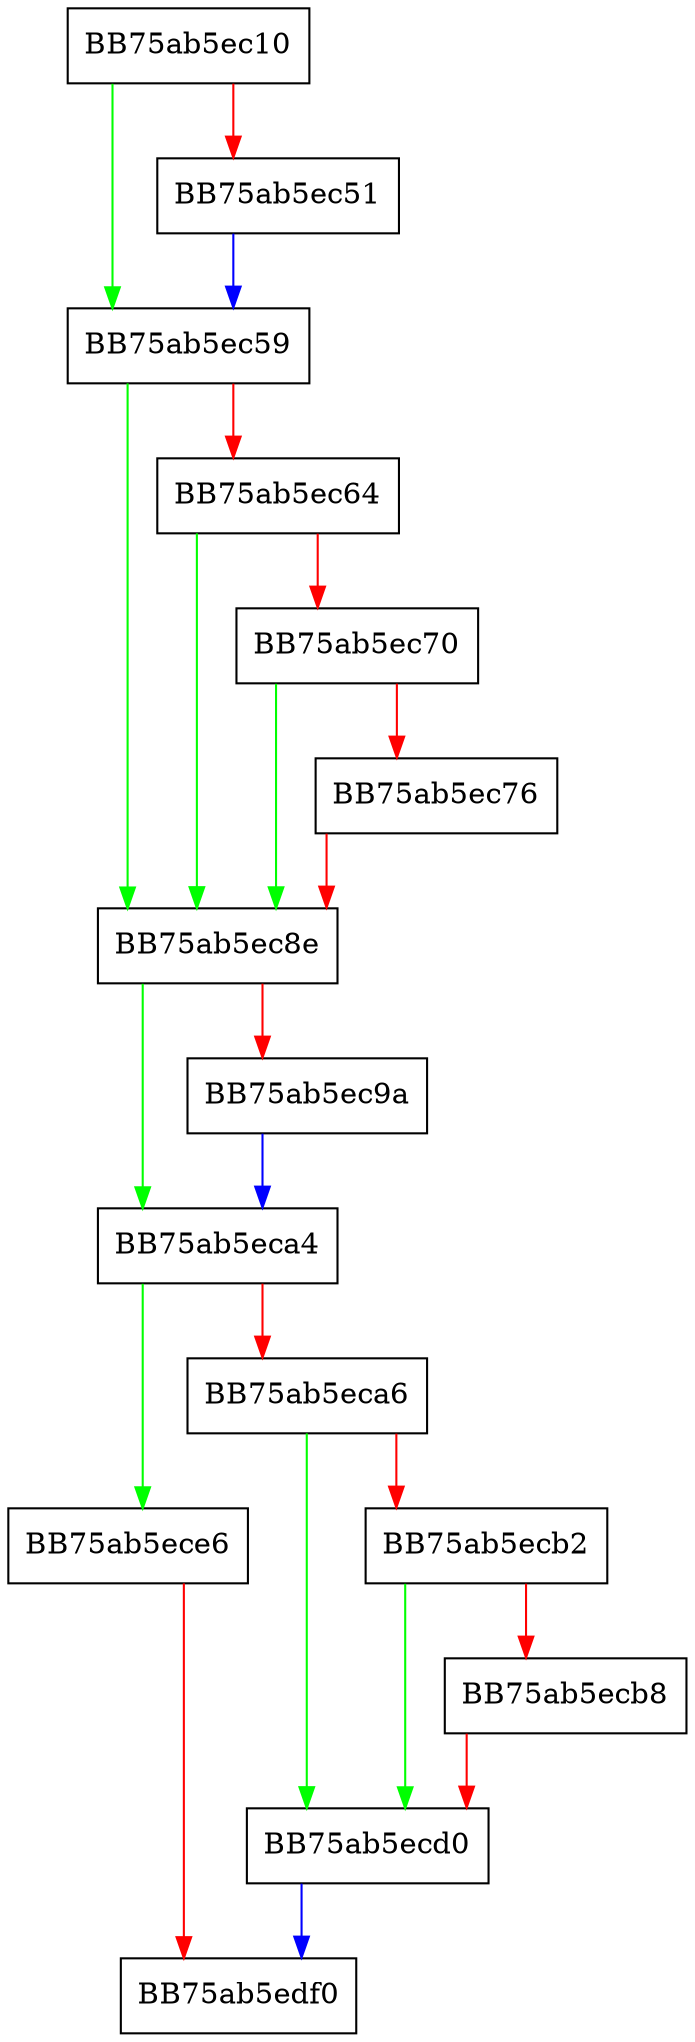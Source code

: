 digraph SQLiteWrapper_init_module {
  node [shape="box"];
  graph [splines=ortho];
  BB75ab5ec10 -> BB75ab5ec59 [color="green"];
  BB75ab5ec10 -> BB75ab5ec51 [color="red"];
  BB75ab5ec51 -> BB75ab5ec59 [color="blue"];
  BB75ab5ec59 -> BB75ab5ec8e [color="green"];
  BB75ab5ec59 -> BB75ab5ec64 [color="red"];
  BB75ab5ec64 -> BB75ab5ec8e [color="green"];
  BB75ab5ec64 -> BB75ab5ec70 [color="red"];
  BB75ab5ec70 -> BB75ab5ec8e [color="green"];
  BB75ab5ec70 -> BB75ab5ec76 [color="red"];
  BB75ab5ec76 -> BB75ab5ec8e [color="red"];
  BB75ab5ec8e -> BB75ab5eca4 [color="green"];
  BB75ab5ec8e -> BB75ab5ec9a [color="red"];
  BB75ab5ec9a -> BB75ab5eca4 [color="blue"];
  BB75ab5eca4 -> BB75ab5ece6 [color="green"];
  BB75ab5eca4 -> BB75ab5eca6 [color="red"];
  BB75ab5eca6 -> BB75ab5ecd0 [color="green"];
  BB75ab5eca6 -> BB75ab5ecb2 [color="red"];
  BB75ab5ecb2 -> BB75ab5ecd0 [color="green"];
  BB75ab5ecb2 -> BB75ab5ecb8 [color="red"];
  BB75ab5ecb8 -> BB75ab5ecd0 [color="red"];
  BB75ab5ecd0 -> BB75ab5edf0 [color="blue"];
  BB75ab5ece6 -> BB75ab5edf0 [color="red"];
}